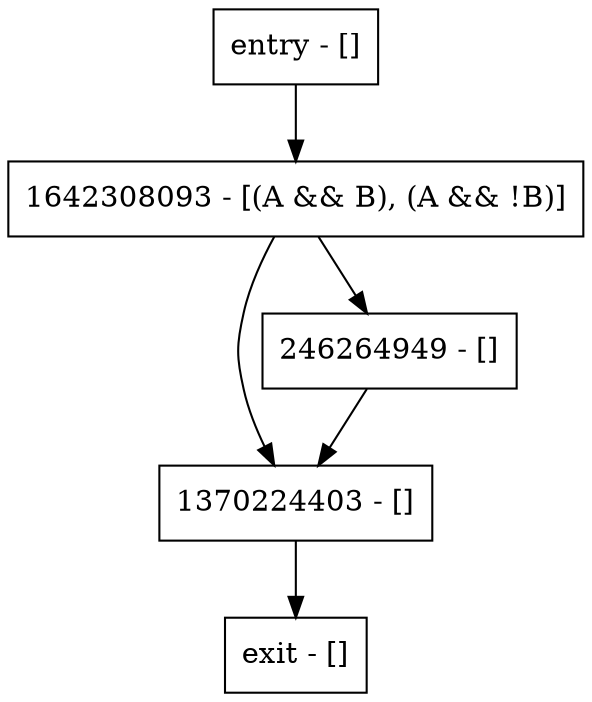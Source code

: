 digraph foo {
node [shape=record];
entry [label="entry - []"];
exit [label="exit - []"];
1370224403 [label="1370224403 - []"];
1642308093 [label="1642308093 - [(A && B), (A && !B)]"];
246264949 [label="246264949 - []"];
entry;
exit;
entry -> 1642308093;
1370224403 -> exit;
1642308093 -> 1370224403;
1642308093 -> 246264949;
246264949 -> 1370224403;
}
